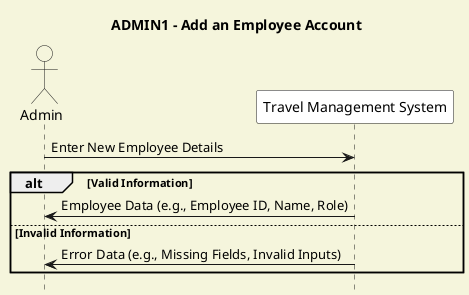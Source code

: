 @startuml
title ADMIN1 - Add an Employee Account

skinparam backgroundColor #F5F5DC
hide footbox

actor "Admin" as Admin #F5F5DC
participant "Travel Management System" as TMS #FFFFFF

Admin -> TMS : Enter New Employee Details

alt Valid Information
    TMS -> Admin : Employee Data (e.g., Employee ID, Name, Role)
else Invalid Information
    TMS -> Admin : Error Data (e.g., Missing Fields, Invalid Inputs)
end

@enduml
